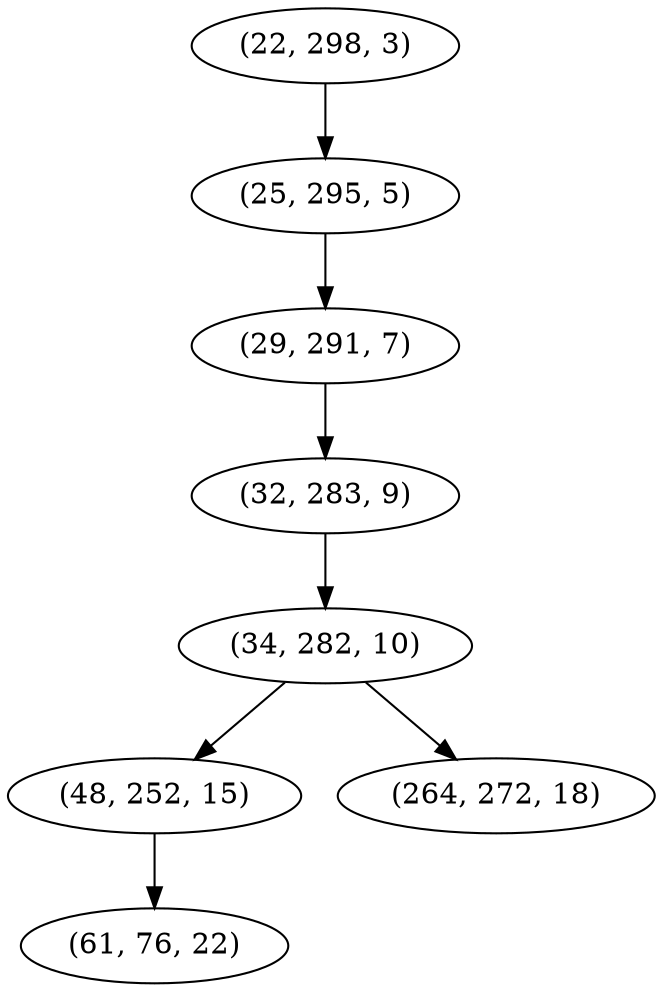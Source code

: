 digraph tree {
    "(22, 298, 3)";
    "(25, 295, 5)";
    "(29, 291, 7)";
    "(32, 283, 9)";
    "(34, 282, 10)";
    "(48, 252, 15)";
    "(61, 76, 22)";
    "(264, 272, 18)";
    "(22, 298, 3)" -> "(25, 295, 5)";
    "(25, 295, 5)" -> "(29, 291, 7)";
    "(29, 291, 7)" -> "(32, 283, 9)";
    "(32, 283, 9)" -> "(34, 282, 10)";
    "(34, 282, 10)" -> "(48, 252, 15)";
    "(34, 282, 10)" -> "(264, 272, 18)";
    "(48, 252, 15)" -> "(61, 76, 22)";
}
